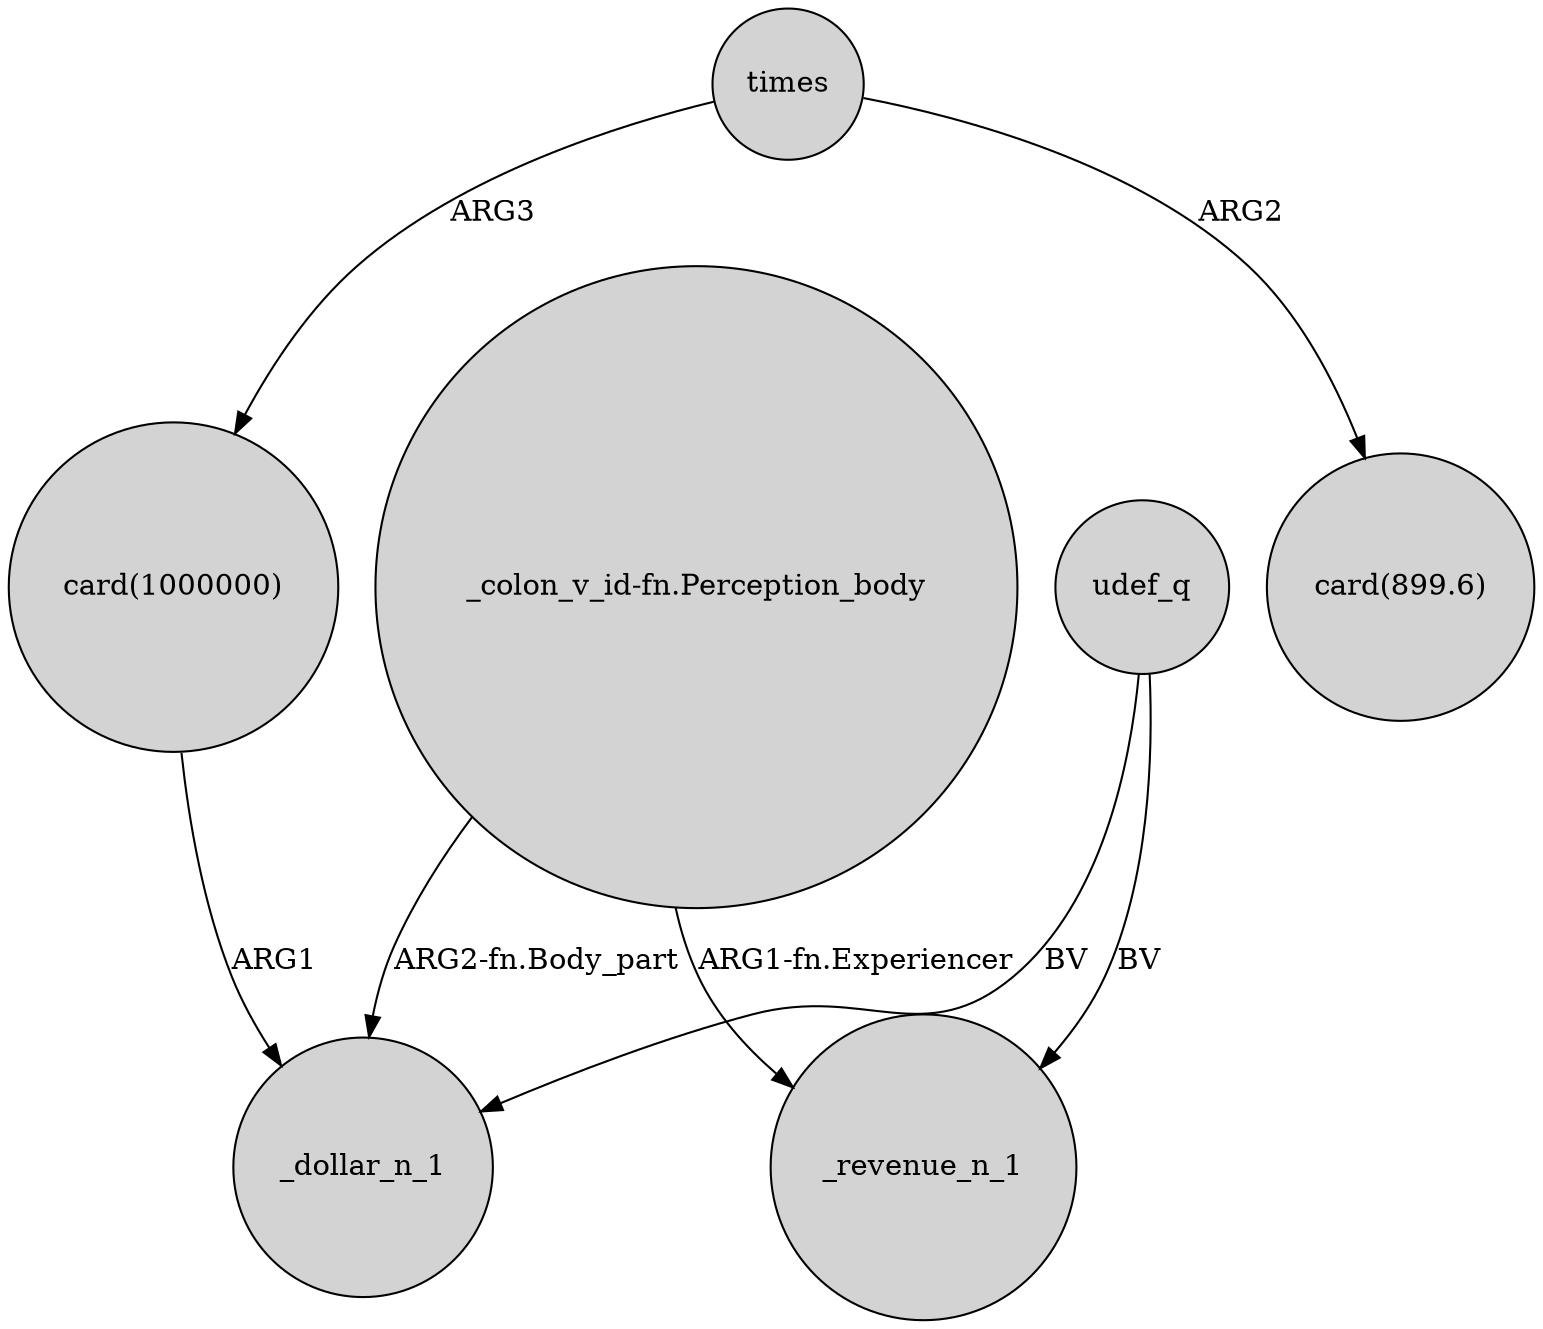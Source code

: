 digraph {
	node [shape=circle style=filled]
	times -> "card(1000000)" [label=ARG3]
	times -> "card(899.6)" [label=ARG2]
	udef_q -> _dollar_n_1 [label=BV]
	"card(1000000)" -> _dollar_n_1 [label=ARG1]
	udef_q -> _revenue_n_1 [label=BV]
	"_colon_v_id-fn.Perception_body" -> _revenue_n_1 [label="ARG1-fn.Experiencer"]
	"_colon_v_id-fn.Perception_body" -> _dollar_n_1 [label="ARG2-fn.Body_part"]
}
